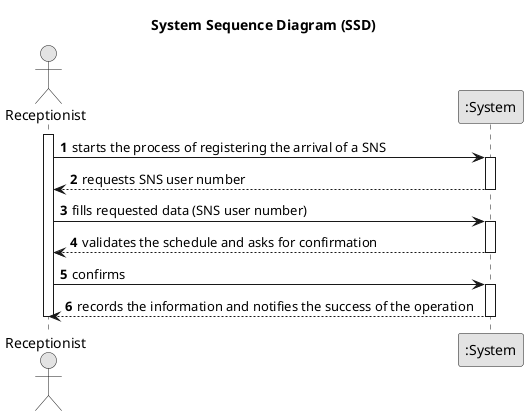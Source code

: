 @startuml
skinparam monochrome true
skinparam packageStyle rectangle
skinparam shadowing false

title System Sequence Diagram (SSD)

autonumber

actor Receptionist
participant ":System" as System

activate Receptionist
    Receptionist -> System : starts the process of registering the arrival of a SNS
    activate System
        System --> Receptionist : requests SNS user number
    deactivate System

    Receptionist -> System : fills requested data (SNS user number)
    activate System
        System --> Receptionist : validates the schedule and asks for confirmation
    deactivate System

    Receptionist -> System : confirms
    activate System
        System --> Receptionist : records the information and notifies the success of the operation
    deactivate System
deactivate Receptionist

@enduml